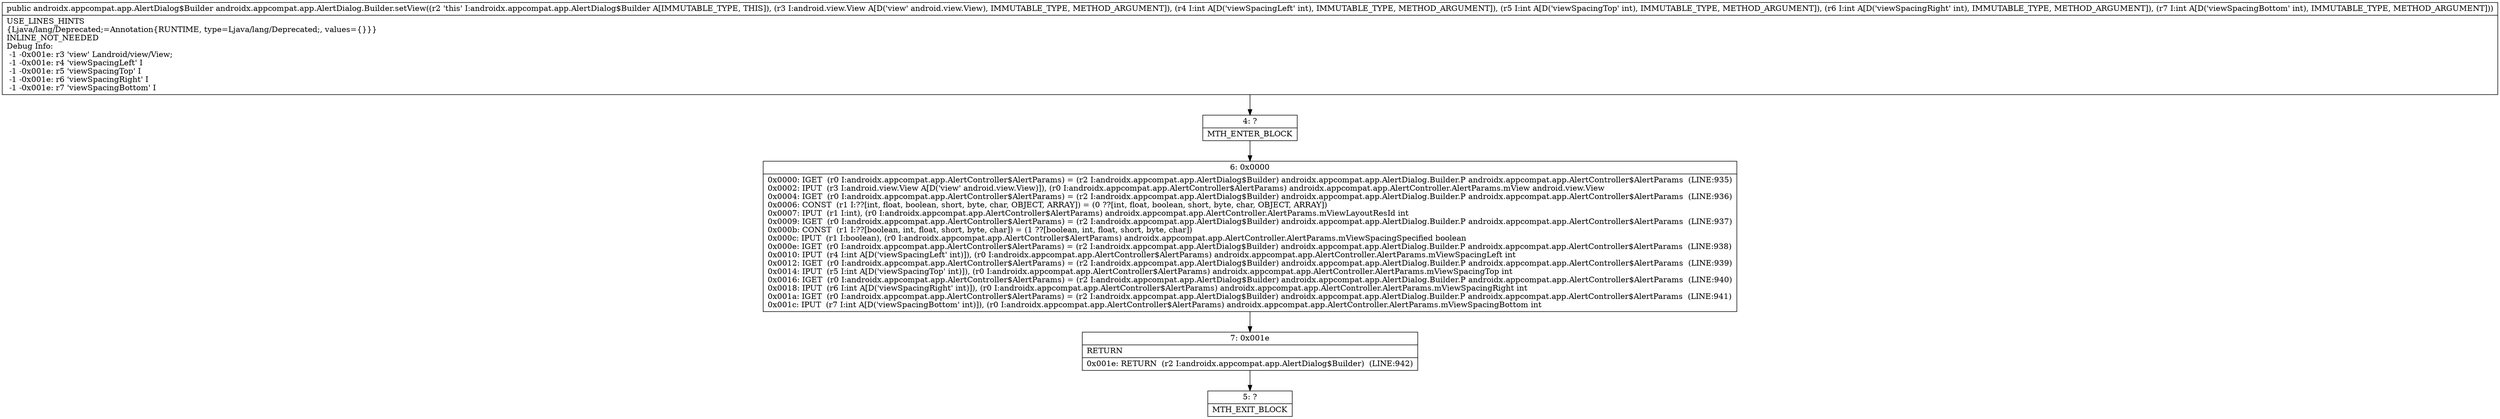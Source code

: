 digraph "CFG forandroidx.appcompat.app.AlertDialog.Builder.setView(Landroid\/view\/View;IIII)Landroidx\/appcompat\/app\/AlertDialog$Builder;" {
Node_4 [shape=record,label="{4\:\ ?|MTH_ENTER_BLOCK\l}"];
Node_6 [shape=record,label="{6\:\ 0x0000|0x0000: IGET  (r0 I:androidx.appcompat.app.AlertController$AlertParams) = (r2 I:androidx.appcompat.app.AlertDialog$Builder) androidx.appcompat.app.AlertDialog.Builder.P androidx.appcompat.app.AlertController$AlertParams  (LINE:935)\l0x0002: IPUT  (r3 I:android.view.View A[D('view' android.view.View)]), (r0 I:androidx.appcompat.app.AlertController$AlertParams) androidx.appcompat.app.AlertController.AlertParams.mView android.view.View \l0x0004: IGET  (r0 I:androidx.appcompat.app.AlertController$AlertParams) = (r2 I:androidx.appcompat.app.AlertDialog$Builder) androidx.appcompat.app.AlertDialog.Builder.P androidx.appcompat.app.AlertController$AlertParams  (LINE:936)\l0x0006: CONST  (r1 I:??[int, float, boolean, short, byte, char, OBJECT, ARRAY]) = (0 ??[int, float, boolean, short, byte, char, OBJECT, ARRAY]) \l0x0007: IPUT  (r1 I:int), (r0 I:androidx.appcompat.app.AlertController$AlertParams) androidx.appcompat.app.AlertController.AlertParams.mViewLayoutResId int \l0x0009: IGET  (r0 I:androidx.appcompat.app.AlertController$AlertParams) = (r2 I:androidx.appcompat.app.AlertDialog$Builder) androidx.appcompat.app.AlertDialog.Builder.P androidx.appcompat.app.AlertController$AlertParams  (LINE:937)\l0x000b: CONST  (r1 I:??[boolean, int, float, short, byte, char]) = (1 ??[boolean, int, float, short, byte, char]) \l0x000c: IPUT  (r1 I:boolean), (r0 I:androidx.appcompat.app.AlertController$AlertParams) androidx.appcompat.app.AlertController.AlertParams.mViewSpacingSpecified boolean \l0x000e: IGET  (r0 I:androidx.appcompat.app.AlertController$AlertParams) = (r2 I:androidx.appcompat.app.AlertDialog$Builder) androidx.appcompat.app.AlertDialog.Builder.P androidx.appcompat.app.AlertController$AlertParams  (LINE:938)\l0x0010: IPUT  (r4 I:int A[D('viewSpacingLeft' int)]), (r0 I:androidx.appcompat.app.AlertController$AlertParams) androidx.appcompat.app.AlertController.AlertParams.mViewSpacingLeft int \l0x0012: IGET  (r0 I:androidx.appcompat.app.AlertController$AlertParams) = (r2 I:androidx.appcompat.app.AlertDialog$Builder) androidx.appcompat.app.AlertDialog.Builder.P androidx.appcompat.app.AlertController$AlertParams  (LINE:939)\l0x0014: IPUT  (r5 I:int A[D('viewSpacingTop' int)]), (r0 I:androidx.appcompat.app.AlertController$AlertParams) androidx.appcompat.app.AlertController.AlertParams.mViewSpacingTop int \l0x0016: IGET  (r0 I:androidx.appcompat.app.AlertController$AlertParams) = (r2 I:androidx.appcompat.app.AlertDialog$Builder) androidx.appcompat.app.AlertDialog.Builder.P androidx.appcompat.app.AlertController$AlertParams  (LINE:940)\l0x0018: IPUT  (r6 I:int A[D('viewSpacingRight' int)]), (r0 I:androidx.appcompat.app.AlertController$AlertParams) androidx.appcompat.app.AlertController.AlertParams.mViewSpacingRight int \l0x001a: IGET  (r0 I:androidx.appcompat.app.AlertController$AlertParams) = (r2 I:androidx.appcompat.app.AlertDialog$Builder) androidx.appcompat.app.AlertDialog.Builder.P androidx.appcompat.app.AlertController$AlertParams  (LINE:941)\l0x001c: IPUT  (r7 I:int A[D('viewSpacingBottom' int)]), (r0 I:androidx.appcompat.app.AlertController$AlertParams) androidx.appcompat.app.AlertController.AlertParams.mViewSpacingBottom int \l}"];
Node_7 [shape=record,label="{7\:\ 0x001e|RETURN\l|0x001e: RETURN  (r2 I:androidx.appcompat.app.AlertDialog$Builder)  (LINE:942)\l}"];
Node_5 [shape=record,label="{5\:\ ?|MTH_EXIT_BLOCK\l}"];
MethodNode[shape=record,label="{public androidx.appcompat.app.AlertDialog$Builder androidx.appcompat.app.AlertDialog.Builder.setView((r2 'this' I:androidx.appcompat.app.AlertDialog$Builder A[IMMUTABLE_TYPE, THIS]), (r3 I:android.view.View A[D('view' android.view.View), IMMUTABLE_TYPE, METHOD_ARGUMENT]), (r4 I:int A[D('viewSpacingLeft' int), IMMUTABLE_TYPE, METHOD_ARGUMENT]), (r5 I:int A[D('viewSpacingTop' int), IMMUTABLE_TYPE, METHOD_ARGUMENT]), (r6 I:int A[D('viewSpacingRight' int), IMMUTABLE_TYPE, METHOD_ARGUMENT]), (r7 I:int A[D('viewSpacingBottom' int), IMMUTABLE_TYPE, METHOD_ARGUMENT]))  | USE_LINES_HINTS\l\{Ljava\/lang\/Deprecated;=Annotation\{RUNTIME, type=Ljava\/lang\/Deprecated;, values=\{\}\}\}\lINLINE_NOT_NEEDED\lDebug Info:\l  \-1 \-0x001e: r3 'view' Landroid\/view\/View;\l  \-1 \-0x001e: r4 'viewSpacingLeft' I\l  \-1 \-0x001e: r5 'viewSpacingTop' I\l  \-1 \-0x001e: r6 'viewSpacingRight' I\l  \-1 \-0x001e: r7 'viewSpacingBottom' I\l}"];
MethodNode -> Node_4;Node_4 -> Node_6;
Node_6 -> Node_7;
Node_7 -> Node_5;
}

